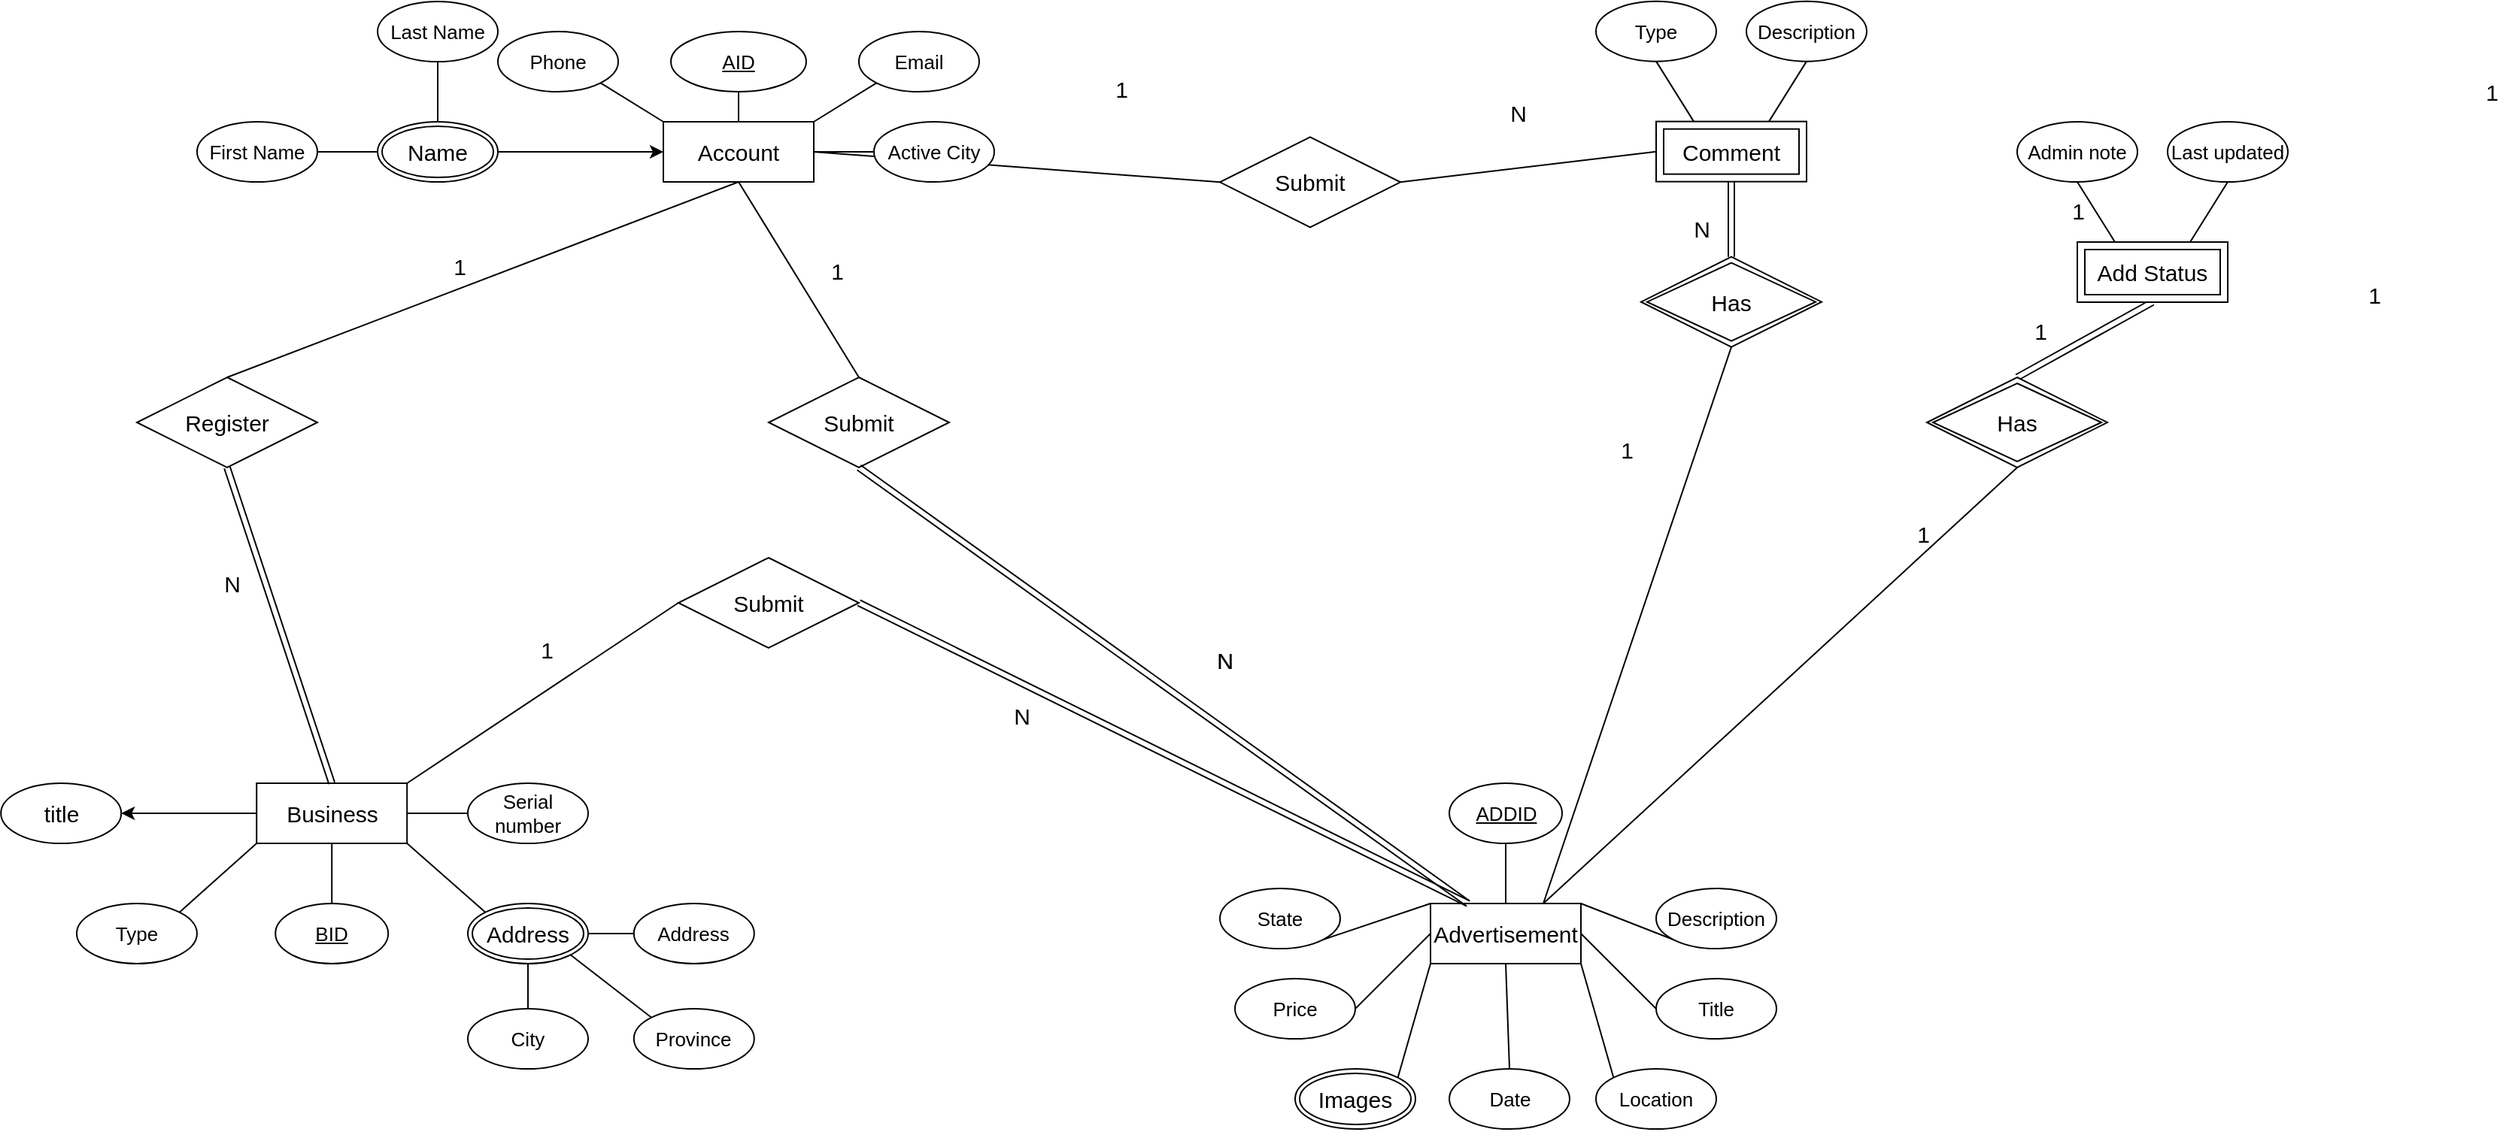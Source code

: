 <mxfile>
    <diagram name="Page-1" id="o4I8aAuYKcVSfHjXD2rl">
        <mxGraphModel dx="2834" dy="816" grid="1" gridSize="10" guides="1" tooltips="1" connect="1" arrows="1" fold="1" page="1" pageScale="1" pageWidth="1600" pageHeight="900" math="0" shadow="0">
            <root>
                <mxCell id="0"/>
                <mxCell id="1" parent="0"/>
                <mxCell id="161" style="edgeStyle=none;shape=connector;rounded=0;html=1;exitX=1;exitY=0.5;exitDx=0;exitDy=0;entryX=0;entryY=0.5;entryDx=0;entryDy=0;labelBackgroundColor=default;strokeColor=default;fontFamily=Helvetica;fontSize=15;fontColor=default;endArrow=none;" edge="1" parent="1" source="4" target="152">
                    <mxGeometry relative="1" as="geometry"/>
                </mxCell>
                <mxCell id="4" value="Account" style="whiteSpace=wrap;html=1;align=center;fontSize=15;" parent="1" vertex="1">
                    <mxGeometry x="270" y="120" width="100" height="40" as="geometry"/>
                </mxCell>
                <mxCell id="20" style="edgeStyle=none;shape=connector;rounded=0;html=1;exitX=0;exitY=1;exitDx=0;exitDy=0;entryX=1;entryY=0;entryDx=0;entryDy=0;labelBackgroundColor=default;strokeColor=default;fontFamily=Helvetica;fontSize=13;fontColor=default;endArrow=none;" parent="1" source="9" target="4" edge="1">
                    <mxGeometry relative="1" as="geometry"/>
                </mxCell>
                <mxCell id="9" value="Email" style="ellipse;whiteSpace=wrap;html=1;align=center;fontSize=13;" parent="1" vertex="1">
                    <mxGeometry x="399.98" y="60" width="80" height="40" as="geometry"/>
                </mxCell>
                <mxCell id="18" style="edgeStyle=none;shape=connector;rounded=0;html=1;exitX=1;exitY=1;exitDx=0;exitDy=0;entryX=0;entryY=0;entryDx=0;entryDy=0;labelBackgroundColor=default;strokeColor=default;fontFamily=Helvetica;fontSize=13;fontColor=default;endArrow=none;" parent="1" source="11" target="4" edge="1">
                    <mxGeometry relative="1" as="geometry"/>
                </mxCell>
                <mxCell id="11" value="Phone" style="ellipse;whiteSpace=wrap;html=1;align=center;fontSize=13;" parent="1" vertex="1">
                    <mxGeometry x="160" y="60" width="80" height="40" as="geometry"/>
                </mxCell>
                <mxCell id="19" style="edgeStyle=none;shape=connector;rounded=0;html=1;exitX=0.5;exitY=1;exitDx=0;exitDy=0;entryX=0.5;entryY=0;entryDx=0;entryDy=0;labelBackgroundColor=default;strokeColor=default;fontFamily=Helvetica;fontSize=13;fontColor=default;endArrow=none;" parent="1" source="12" target="4" edge="1">
                    <mxGeometry relative="1" as="geometry"/>
                </mxCell>
                <mxCell id="12" value="AID" style="ellipse;whiteSpace=wrap;html=1;align=center;fontStyle=4;fontSize=13;" parent="1" vertex="1">
                    <mxGeometry x="275" y="60" width="90" height="40" as="geometry"/>
                </mxCell>
                <mxCell id="14" value="Active City" style="ellipse;whiteSpace=wrap;html=1;align=center;fontSize=13;" parent="1" vertex="1">
                    <mxGeometry x="410" y="120" width="80" height="40" as="geometry"/>
                </mxCell>
                <mxCell id="17" value="" style="endArrow=none;html=1;rounded=0;fontSize=13;exitX=0;exitY=0.5;exitDx=0;exitDy=0;" parent="1" source="14" edge="1">
                    <mxGeometry relative="1" as="geometry">
                        <mxPoint x="330" y="300" as="sourcePoint"/>
                        <mxPoint x="370" y="140" as="targetPoint"/>
                    </mxGeometry>
                </mxCell>
                <mxCell id="21" value="Advertisement" style="whiteSpace=wrap;html=1;align=center;fontSize=15;" parent="1" vertex="1">
                    <mxGeometry x="780" y="640" width="100" height="40" as="geometry"/>
                </mxCell>
                <mxCell id="22" style="edgeStyle=none;shape=connector;rounded=0;html=1;exitX=0;exitY=0.5;exitDx=0;exitDy=0;entryX=1;entryY=0.5;entryDx=0;entryDy=0;labelBackgroundColor=default;strokeColor=default;fontFamily=Helvetica;fontSize=13;fontColor=default;endArrow=none;" parent="1" source="23" target="21" edge="1">
                    <mxGeometry relative="1" as="geometry"/>
                </mxCell>
                <mxCell id="23" value="Title" style="ellipse;whiteSpace=wrap;html=1;align=center;fontSize=13;" parent="1" vertex="1">
                    <mxGeometry x="930" y="690" width="80" height="40" as="geometry"/>
                </mxCell>
                <mxCell id="24" style="edgeStyle=none;shape=connector;rounded=0;html=1;exitX=1;exitY=1;exitDx=0;exitDy=0;entryX=0;entryY=0;entryDx=0;entryDy=0;labelBackgroundColor=default;strokeColor=default;fontFamily=Helvetica;fontSize=13;fontColor=default;endArrow=none;" parent="1" source="25" target="21" edge="1">
                    <mxGeometry relative="1" as="geometry"/>
                </mxCell>
                <mxCell id="25" value="State" style="ellipse;whiteSpace=wrap;html=1;align=center;fontSize=13;" parent="1" vertex="1">
                    <mxGeometry x="640" y="630" width="80" height="40" as="geometry"/>
                </mxCell>
                <mxCell id="26" style="edgeStyle=none;shape=connector;rounded=0;html=1;exitX=0.5;exitY=1;exitDx=0;exitDy=0;entryX=0.5;entryY=0;entryDx=0;entryDy=0;labelBackgroundColor=default;strokeColor=default;fontFamily=Helvetica;fontSize=13;fontColor=default;endArrow=none;" parent="1" source="27" target="21" edge="1">
                    <mxGeometry relative="1" as="geometry"/>
                </mxCell>
                <mxCell id="27" value="ADDID" style="ellipse;whiteSpace=wrap;html=1;align=center;fontStyle=4;fontSize=13;" parent="1" vertex="1">
                    <mxGeometry x="792.5" y="560" width="75" height="40" as="geometry"/>
                </mxCell>
                <mxCell id="28" value="Price" style="ellipse;whiteSpace=wrap;html=1;align=center;fontSize=13;" parent="1" vertex="1">
                    <mxGeometry x="650" y="690" width="80" height="40" as="geometry"/>
                </mxCell>
                <mxCell id="29" value="" style="endArrow=none;html=1;rounded=0;fontSize=13;exitX=1;exitY=0.5;exitDx=0;exitDy=0;entryX=0;entryY=0.5;entryDx=0;entryDy=0;" parent="1" source="28" target="21" edge="1">
                    <mxGeometry relative="1" as="geometry">
                        <mxPoint x="730" y="660" as="sourcePoint"/>
                        <mxPoint x="1000" y="820" as="targetPoint"/>
                    </mxGeometry>
                </mxCell>
                <mxCell id="31" style="edgeStyle=none;shape=connector;rounded=0;html=1;exitX=0;exitY=1;exitDx=0;exitDy=0;entryX=1;entryY=0;entryDx=0;entryDy=0;labelBackgroundColor=default;strokeColor=default;fontFamily=Helvetica;fontSize=13;fontColor=default;endArrow=none;" parent="1" source="30" target="21" edge="1">
                    <mxGeometry relative="1" as="geometry"/>
                </mxCell>
                <mxCell id="30" value="Description" style="ellipse;whiteSpace=wrap;html=1;align=center;fontFamily=Helvetica;fontSize=13;fontColor=default;" parent="1" vertex="1">
                    <mxGeometry x="930" y="630" width="80" height="40" as="geometry"/>
                </mxCell>
                <mxCell id="36" style="edgeStyle=none;shape=connector;rounded=0;html=1;exitX=0;exitY=0;exitDx=0;exitDy=0;entryX=1;entryY=1;entryDx=0;entryDy=0;labelBackgroundColor=default;strokeColor=default;fontFamily=Helvetica;fontSize=13;fontColor=default;endArrow=none;" parent="1" source="33" target="21" edge="1">
                    <mxGeometry relative="1" as="geometry"/>
                </mxCell>
                <mxCell id="33" value="Location" style="ellipse;whiteSpace=wrap;html=1;align=center;fontSize=13;" parent="1" vertex="1">
                    <mxGeometry x="890" y="750" width="80" height="40" as="geometry"/>
                </mxCell>
                <mxCell id="35" style="edgeStyle=none;shape=connector;rounded=0;html=1;exitX=0.5;exitY=0;exitDx=0;exitDy=0;entryX=0.5;entryY=1;entryDx=0;entryDy=0;labelBackgroundColor=default;strokeColor=default;fontFamily=Helvetica;fontSize=13;fontColor=default;endArrow=none;" parent="1" source="34" target="21" edge="1">
                    <mxGeometry relative="1" as="geometry"/>
                </mxCell>
                <mxCell id="34" value="Date" style="ellipse;whiteSpace=wrap;html=1;align=center;fontFamily=Helvetica;fontSize=13;fontColor=default;" parent="1" vertex="1">
                    <mxGeometry x="792.5" y="750" width="80" height="40" as="geometry"/>
                </mxCell>
                <mxCell id="136" value="" style="edgeStyle=none;shape=connector;rounded=0;html=1;labelBackgroundColor=default;strokeColor=default;fontFamily=Helvetica;fontSize=15;fontColor=default;endArrow=none;" parent="1" source="37" target="47" edge="1">
                    <mxGeometry relative="1" as="geometry"/>
                </mxCell>
                <mxCell id="143" style="edgeStyle=none;shape=connector;rounded=0;html=1;exitX=1;exitY=0;exitDx=0;exitDy=0;entryX=0;entryY=0.5;entryDx=0;entryDy=0;labelBackgroundColor=default;strokeColor=default;fontFamily=Helvetica;fontSize=15;fontColor=default;endArrow=none;" parent="1" source="37" target="141" edge="1">
                    <mxGeometry relative="1" as="geometry"/>
                </mxCell>
                <mxCell id="150" value="" style="edgeStyle=none;html=1;" edge="1" parent="1" source="37" target="149">
                    <mxGeometry relative="1" as="geometry"/>
                </mxCell>
                <mxCell id="37" value="Business" style="whiteSpace=wrap;html=1;align=center;fontSize=15;" parent="1" vertex="1">
                    <mxGeometry x="-0.4" y="560" width="100" height="40" as="geometry"/>
                </mxCell>
                <mxCell id="138" value="" style="edgeStyle=none;shape=connector;rounded=0;html=1;labelBackgroundColor=default;strokeColor=default;fontFamily=Helvetica;fontSize=15;fontColor=default;endArrow=none;" parent="1" source="39" target="132" edge="1">
                    <mxGeometry relative="1" as="geometry"/>
                </mxCell>
                <mxCell id="139" value="" style="edgeStyle=none;shape=connector;rounded=0;html=1;labelBackgroundColor=default;strokeColor=default;fontFamily=Helvetica;fontSize=15;fontColor=default;endArrow=none;" parent="1" source="39" target="133" edge="1">
                    <mxGeometry relative="1" as="geometry"/>
                </mxCell>
                <mxCell id="151" style="edgeStyle=none;html=1;exitX=1;exitY=0.5;exitDx=0;exitDy=0;entryX=0;entryY=0.5;entryDx=0;entryDy=0;" edge="1" parent="1" source="39" target="4">
                    <mxGeometry relative="1" as="geometry"/>
                </mxCell>
                <mxCell id="39" value="Name" style="ellipse;shape=doubleEllipse;margin=3;whiteSpace=wrap;html=1;align=center;fontFamily=Helvetica;fontSize=15;fontColor=default;" parent="1" vertex="1">
                    <mxGeometry x="80.0" y="120" width="80" height="40" as="geometry"/>
                </mxCell>
                <mxCell id="135" style="edgeStyle=none;shape=connector;rounded=0;html=1;exitX=1;exitY=0;exitDx=0;exitDy=0;entryX=0;entryY=1;entryDx=0;entryDy=0;labelBackgroundColor=default;strokeColor=default;fontFamily=Helvetica;fontSize=15;fontColor=default;endArrow=none;" parent="1" source="41" target="37" edge="1">
                    <mxGeometry relative="1" as="geometry"/>
                </mxCell>
                <mxCell id="41" value="Type" style="ellipse;whiteSpace=wrap;html=1;align=center;fontSize=13;" parent="1" vertex="1">
                    <mxGeometry x="-120.0" y="640" width="80" height="40" as="geometry"/>
                </mxCell>
                <mxCell id="134" value="" style="edgeStyle=none;shape=connector;rounded=0;html=1;labelBackgroundColor=default;strokeColor=default;fontFamily=Helvetica;fontSize=15;fontColor=default;endArrow=none;" parent="1" source="43" target="37" edge="1">
                    <mxGeometry relative="1" as="geometry"/>
                </mxCell>
                <mxCell id="43" value="BID" style="ellipse;whiteSpace=wrap;html=1;align=center;fontStyle=4;fontSize=13;" parent="1" vertex="1">
                    <mxGeometry x="12.1" y="640" width="75" height="40" as="geometry"/>
                </mxCell>
                <mxCell id="47" value="Serial number" style="ellipse;whiteSpace=wrap;html=1;align=center;fontFamily=Helvetica;fontSize=13;fontColor=default;" parent="1" vertex="1">
                    <mxGeometry x="140.0" y="560" width="80" height="40" as="geometry"/>
                </mxCell>
                <mxCell id="48" style="edgeStyle=none;shape=connector;rounded=0;html=1;exitX=0;exitY=0;exitDx=0;exitDy=0;entryX=1;entryY=1;entryDx=0;entryDy=0;labelBackgroundColor=default;strokeColor=default;fontFamily=Helvetica;fontSize=13;fontColor=default;endArrow=none;" parent="1" source="49" target="37" edge="1">
                    <mxGeometry relative="1" as="geometry"/>
                </mxCell>
                <mxCell id="49" value="Address" style="ellipse;shape=doubleEllipse;margin=3;whiteSpace=wrap;html=1;align=center;fontFamily=Helvetica;fontSize=15;fontColor=default;" parent="1" vertex="1">
                    <mxGeometry x="140.0" y="640" width="80" height="40" as="geometry"/>
                </mxCell>
                <mxCell id="113" style="edgeStyle=none;shape=link;rounded=0;html=1;exitX=0.5;exitY=1;exitDx=0;exitDy=0;entryX=0.5;entryY=0;entryDx=0;entryDy=0;labelBackgroundColor=default;strokeColor=default;fontFamily=Helvetica;fontSize=15;fontColor=default;endArrow=none;" parent="1" source="57" target="100" edge="1">
                    <mxGeometry relative="1" as="geometry"/>
                </mxCell>
                <mxCell id="57" value="&lt;font style=&quot;font-size: 15px;&quot;&gt;Add Status&lt;/font&gt;" style="shape=ext;margin=3;double=1;whiteSpace=wrap;html=1;align=center;fontFamily=Helvetica;fontSize=13;fontColor=default;" parent="1" vertex="1">
                    <mxGeometry x="1210" y="200" width="100" height="40" as="geometry"/>
                </mxCell>
                <mxCell id="106" style="edgeStyle=none;shape=connector;rounded=0;html=1;exitX=0.5;exitY=1;exitDx=0;exitDy=0;entryX=0.25;entryY=0;entryDx=0;entryDy=0;labelBackgroundColor=default;strokeColor=default;fontFamily=Helvetica;fontSize=15;fontColor=default;endArrow=none;" parent="1" source="61" target="57" edge="1">
                    <mxGeometry relative="1" as="geometry"/>
                </mxCell>
                <mxCell id="61" value="Admin note" style="ellipse;whiteSpace=wrap;html=1;align=center;fontSize=13;" parent="1" vertex="1">
                    <mxGeometry x="1170" y="120" width="80" height="40" as="geometry"/>
                </mxCell>
                <mxCell id="107" style="edgeStyle=none;shape=connector;rounded=0;html=1;exitX=0.5;exitY=1;exitDx=0;exitDy=0;entryX=0.75;entryY=0;entryDx=0;entryDy=0;labelBackgroundColor=default;strokeColor=default;fontFamily=Helvetica;fontSize=15;fontColor=default;endArrow=none;" parent="1" source="65" target="57" edge="1">
                    <mxGeometry relative="1" as="geometry"/>
                </mxCell>
                <mxCell id="65" value="Last updated" style="ellipse;whiteSpace=wrap;html=1;align=center;fontFamily=Helvetica;fontSize=13;fontColor=default;" parent="1" vertex="1">
                    <mxGeometry x="1270" y="120" width="80" height="40" as="geometry"/>
                </mxCell>
                <mxCell id="112" style="edgeStyle=none;shape=link;rounded=0;html=1;exitX=0.5;exitY=1;exitDx=0;exitDy=0;labelBackgroundColor=default;strokeColor=default;fontFamily=Helvetica;fontSize=15;fontColor=default;endArrow=none;" parent="1" source="69" target="99" edge="1">
                    <mxGeometry relative="1" as="geometry"/>
                </mxCell>
                <mxCell id="69" value="&lt;font style=&quot;font-size: 15px;&quot;&gt;Comment&lt;/font&gt;" style="shape=ext;margin=3;double=1;whiteSpace=wrap;html=1;align=center;fontFamily=Helvetica;fontSize=13;fontColor=default;" parent="1" vertex="1">
                    <mxGeometry x="930" y="119.82" width="100" height="40" as="geometry"/>
                </mxCell>
                <mxCell id="110" style="edgeStyle=none;shape=connector;rounded=0;html=1;exitX=0.5;exitY=1;exitDx=0;exitDy=0;entryX=0.25;entryY=0;entryDx=0;entryDy=0;labelBackgroundColor=default;strokeColor=default;fontFamily=Helvetica;fontSize=15;fontColor=default;endArrow=none;" parent="1" source="71" target="69" edge="1">
                    <mxGeometry relative="1" as="geometry"/>
                </mxCell>
                <mxCell id="71" value="Type" style="ellipse;whiteSpace=wrap;html=1;align=center;fontSize=13;" parent="1" vertex="1">
                    <mxGeometry x="890" y="39.82" width="80" height="40" as="geometry"/>
                </mxCell>
                <mxCell id="109" style="edgeStyle=none;shape=connector;rounded=0;html=1;exitX=0.5;exitY=1;exitDx=0;exitDy=0;entryX=0.75;entryY=0;entryDx=0;entryDy=0;labelBackgroundColor=default;strokeColor=default;fontFamily=Helvetica;fontSize=15;fontColor=default;endArrow=none;" parent="1" source="75" target="69" edge="1">
                    <mxGeometry relative="1" as="geometry"/>
                </mxCell>
                <mxCell id="75" value="Description" style="ellipse;whiteSpace=wrap;html=1;align=center;fontFamily=Helvetica;fontSize=13;fontColor=default;" parent="1" vertex="1">
                    <mxGeometry x="990" y="39.82" width="80" height="40" as="geometry"/>
                </mxCell>
                <mxCell id="79" style="edgeStyle=none;shape=connector;rounded=0;html=1;exitX=1;exitY=0;exitDx=0;exitDy=0;entryX=0;entryY=1;entryDx=0;entryDy=0;labelBackgroundColor=default;strokeColor=default;fontFamily=Helvetica;fontSize=15;fontColor=default;endArrow=none;" parent="1" source="77" target="21" edge="1">
                    <mxGeometry relative="1" as="geometry"/>
                </mxCell>
                <mxCell id="77" value="Images" style="ellipse;shape=doubleEllipse;margin=3;whiteSpace=wrap;html=1;align=center;fontFamily=Helvetica;fontSize=15;fontColor=default;" parent="1" vertex="1">
                    <mxGeometry x="690" y="750" width="80" height="40" as="geometry"/>
                </mxCell>
                <mxCell id="80" value="Submit" style="shape=rhombus;perimeter=rhombusPerimeter;whiteSpace=wrap;html=1;align=center;fontFamily=Helvetica;fontSize=15;fontColor=default;" parent="1" vertex="1">
                    <mxGeometry x="340" y="290" width="120" height="60" as="geometry"/>
                </mxCell>
                <mxCell id="87" value="" style="endArrow=none;html=1;rounded=0;labelBackgroundColor=default;strokeColor=default;fontFamily=Helvetica;fontSize=15;fontColor=default;shape=connector;entryX=0.5;entryY=1;entryDx=0;entryDy=0;exitX=0.5;exitY=0;exitDx=0;exitDy=0;" parent="1" source="80" target="4" edge="1">
                    <mxGeometry relative="1" as="geometry">
                        <mxPoint x="570" y="290" as="sourcePoint"/>
                        <mxPoint x="730" y="290" as="targetPoint"/>
                    </mxGeometry>
                </mxCell>
                <mxCell id="88" value="1" style="resizable=0;html=1;align=right;verticalAlign=bottom;fontFamily=Helvetica;fontSize=15;fontColor=default;" parent="87" connectable="0" vertex="1">
                    <mxGeometry x="1" relative="1" as="geometry">
                        <mxPoint x="70" y="70" as="offset"/>
                    </mxGeometry>
                </mxCell>
                <mxCell id="91" value="" style="shape=link;html=1;rounded=0;labelBackgroundColor=default;strokeColor=default;fontFamily=Helvetica;fontSize=15;fontColor=default;endArrow=none;exitX=0.5;exitY=1;exitDx=0;exitDy=0;entryX=0.25;entryY=0;entryDx=0;entryDy=0;" parent="1" source="80" target="21" edge="1">
                    <mxGeometry relative="1" as="geometry">
                        <mxPoint x="570" y="290" as="sourcePoint"/>
                        <mxPoint x="810" y="640" as="targetPoint"/>
                    </mxGeometry>
                </mxCell>
                <mxCell id="92" value="N" style="resizable=0;html=1;align=right;verticalAlign=bottom;fontFamily=Helvetica;fontSize=15;fontColor=default;" parent="91" connectable="0" vertex="1">
                    <mxGeometry x="1" relative="1" as="geometry">
                        <mxPoint x="-155" y="-150" as="offset"/>
                    </mxGeometry>
                </mxCell>
                <mxCell id="93" value="Register" style="shape=rhombus;perimeter=rhombusPerimeter;whiteSpace=wrap;html=1;align=center;fontFamily=Helvetica;fontSize=15;fontColor=default;" parent="1" vertex="1">
                    <mxGeometry x="-80" y="290" width="120" height="60" as="geometry"/>
                </mxCell>
                <mxCell id="94" value="" style="endArrow=none;html=1;rounded=0;labelBackgroundColor=default;strokeColor=default;fontFamily=Helvetica;fontSize=15;fontColor=default;shape=connector;exitX=0.5;exitY=0;exitDx=0;exitDy=0;entryX=0.5;entryY=1;entryDx=0;entryDy=0;" parent="1" source="93" target="4" edge="1">
                    <mxGeometry relative="1" as="geometry">
                        <mxPoint x="480" y="310" as="sourcePoint"/>
                        <mxPoint x="370" y="160" as="targetPoint"/>
                    </mxGeometry>
                </mxCell>
                <mxCell id="96" value="1" style="resizable=0;html=1;align=right;verticalAlign=bottom;fontFamily=Helvetica;fontSize=15;fontColor=default;" parent="1" connectable="0" vertex="1">
                    <mxGeometry x="100.4" y="129.818" as="geometry">
                        <mxPoint x="39" y="98" as="offset"/>
                    </mxGeometry>
                </mxCell>
                <mxCell id="97" value="" style="shape=link;html=1;rounded=0;labelBackgroundColor=default;strokeColor=default;fontFamily=Helvetica;fontSize=15;fontColor=default;endArrow=none;exitX=0.5;exitY=1;exitDx=0;exitDy=0;entryX=0.5;entryY=0;entryDx=0;entryDy=0;" parent="1" source="93" target="37" edge="1">
                    <mxGeometry relative="1" as="geometry">
                        <mxPoint x="590" y="369.5" as="sourcePoint"/>
                        <mxPoint x="50" y="560" as="targetPoint"/>
                    </mxGeometry>
                </mxCell>
                <mxCell id="98" value="N" style="resizable=0;html=1;align=right;verticalAlign=bottom;fontFamily=Helvetica;fontSize=15;fontColor=default;" parent="97" connectable="0" vertex="1">
                    <mxGeometry x="1" relative="1" as="geometry">
                        <mxPoint x="-60" y="-121" as="offset"/>
                    </mxGeometry>
                </mxCell>
                <mxCell id="131" style="edgeStyle=none;shape=connector;rounded=0;html=1;exitX=0.5;exitY=1;exitDx=0;exitDy=0;labelBackgroundColor=default;strokeColor=default;fontFamily=Helvetica;fontSize=15;fontColor=default;endArrow=none;entryX=0.75;entryY=0;entryDx=0;entryDy=0;" parent="1" source="99" target="21" edge="1">
                    <mxGeometry relative="1" as="geometry">
                        <mxPoint x="850" y="460" as="targetPoint"/>
                    </mxGeometry>
                </mxCell>
                <mxCell id="99" value="Has" style="shape=rhombus;double=1;perimeter=rhombusPerimeter;whiteSpace=wrap;html=1;align=center;fontFamily=Helvetica;fontSize=15;fontColor=default;" parent="1" vertex="1">
                    <mxGeometry x="920" y="209.82" width="120" height="60" as="geometry"/>
                </mxCell>
                <mxCell id="115" style="edgeStyle=none;shape=connector;rounded=0;html=1;exitX=0.5;exitY=1;exitDx=0;exitDy=0;entryX=0.75;entryY=0;entryDx=0;entryDy=0;labelBackgroundColor=default;strokeColor=default;fontFamily=Helvetica;fontSize=15;fontColor=default;endArrow=none;" parent="1" source="100" target="21" edge="1">
                    <mxGeometry relative="1" as="geometry"/>
                </mxCell>
                <mxCell id="100" value="Has" style="shape=rhombus;double=1;perimeter=rhombusPerimeter;whiteSpace=wrap;html=1;align=center;fontFamily=Helvetica;fontSize=15;fontColor=default;" parent="1" vertex="1">
                    <mxGeometry x="1110" y="290" width="120" height="60" as="geometry"/>
                </mxCell>
                <mxCell id="117" value="1" style="resizable=0;html=1;align=right;verticalAlign=bottom;fontFamily=Helvetica;fontSize=15;fontColor=default;" parent="1" connectable="0" vertex="1">
                    <mxGeometry x="549.997" y="279.998" as="geometry">
                        <mxPoint x="366" y="70" as="offset"/>
                    </mxGeometry>
                </mxCell>
                <mxCell id="118" value="1" style="resizable=0;html=1;align=right;verticalAlign=bottom;fontFamily=Helvetica;fontSize=15;fontColor=default;" parent="1" connectable="0" vertex="1">
                    <mxGeometry x="499.997" y="319.998" as="geometry">
                        <mxPoint x="691" y="-49" as="offset"/>
                    </mxGeometry>
                </mxCell>
                <mxCell id="119" value="1" style="resizable=0;html=1;align=right;verticalAlign=bottom;fontFamily=Helvetica;fontSize=15;fontColor=default;" parent="1" connectable="0" vertex="1">
                    <mxGeometry x="519.997" y="349.998" as="geometry">
                        <mxPoint x="593" y="56" as="offset"/>
                    </mxGeometry>
                </mxCell>
                <mxCell id="120" value="N" style="resizable=0;html=1;align=right;verticalAlign=bottom;fontFamily=Helvetica;fontSize=15;fontColor=default;" parent="1" connectable="0" vertex="1">
                    <mxGeometry x="639.997" y="279.998" as="geometry">
                        <mxPoint x="327" y="-77" as="offset"/>
                    </mxGeometry>
                </mxCell>
                <mxCell id="126" style="edgeStyle=none;shape=connector;rounded=0;html=1;exitX=0;exitY=0;exitDx=0;exitDy=0;entryX=1;entryY=1;entryDx=0;entryDy=0;labelBackgroundColor=default;strokeColor=default;fontFamily=Helvetica;fontSize=15;fontColor=default;endArrow=none;" parent="1" source="122" target="49" edge="1">
                    <mxGeometry relative="1" as="geometry"/>
                </mxCell>
                <mxCell id="122" value="Province" style="ellipse;whiteSpace=wrap;html=1;align=center;fontSize=13;" parent="1" vertex="1">
                    <mxGeometry x="250.4" y="710" width="80" height="40" as="geometry"/>
                </mxCell>
                <mxCell id="127" style="edgeStyle=none;shape=connector;rounded=0;html=1;exitX=0.5;exitY=0;exitDx=0;exitDy=0;entryX=0.5;entryY=1;entryDx=0;entryDy=0;labelBackgroundColor=default;strokeColor=default;fontFamily=Helvetica;fontSize=15;fontColor=default;endArrow=none;" parent="1" source="123" target="49" edge="1">
                    <mxGeometry relative="1" as="geometry"/>
                </mxCell>
                <mxCell id="123" value="City" style="ellipse;whiteSpace=wrap;html=1;align=center;fontSize=13;" parent="1" vertex="1">
                    <mxGeometry x="140" y="710" width="80" height="40" as="geometry"/>
                </mxCell>
                <mxCell id="128" style="edgeStyle=none;shape=connector;rounded=0;html=1;exitX=0;exitY=0.5;exitDx=0;exitDy=0;entryX=1;entryY=0.5;entryDx=0;entryDy=0;labelBackgroundColor=default;strokeColor=default;fontFamily=Helvetica;fontSize=15;fontColor=default;endArrow=none;" parent="1" source="124" target="49" edge="1">
                    <mxGeometry relative="1" as="geometry"/>
                </mxCell>
                <mxCell id="124" value="Address" style="ellipse;whiteSpace=wrap;html=1;align=center;fontSize=13;" parent="1" vertex="1">
                    <mxGeometry x="250.4" y="640" width="80" height="40" as="geometry"/>
                </mxCell>
                <mxCell id="132" value="Last Name" style="ellipse;whiteSpace=wrap;html=1;align=center;fontFamily=Helvetica;fontSize=13;fontColor=default;" parent="1" vertex="1">
                    <mxGeometry x="80.0" y="40" width="80" height="40" as="geometry"/>
                </mxCell>
                <mxCell id="133" value="First Name" style="ellipse;whiteSpace=wrap;html=1;align=center;fontFamily=Helvetica;fontSize=13;fontColor=default;" parent="1" vertex="1">
                    <mxGeometry x="-40.0" y="120" width="80" height="40" as="geometry"/>
                </mxCell>
                <mxCell id="141" value="Submit" style="shape=rhombus;perimeter=rhombusPerimeter;whiteSpace=wrap;html=1;align=center;fontFamily=Helvetica;fontSize=15;fontColor=default;" parent="1" vertex="1">
                    <mxGeometry x="279.98" y="410" width="120" height="60" as="geometry"/>
                </mxCell>
                <mxCell id="144" value="" style="shape=link;html=1;rounded=0;labelBackgroundColor=default;strokeColor=default;fontFamily=Helvetica;fontSize=15;fontColor=default;endArrow=none;exitX=1;exitY=0.5;exitDx=0;exitDy=0;entryX=0.25;entryY=0;entryDx=0;entryDy=0;" parent="1" source="141" target="21" edge="1">
                    <mxGeometry relative="1" as="geometry">
                        <mxPoint x="410.0" y="360" as="sourcePoint"/>
                        <mxPoint x="800" y="640" as="targetPoint"/>
                    </mxGeometry>
                </mxCell>
                <mxCell id="145" value="N" style="resizable=0;html=1;align=right;verticalAlign=bottom;fontFamily=Helvetica;fontSize=15;fontColor=default;" parent="144" connectable="0" vertex="1">
                    <mxGeometry x="1" relative="1" as="geometry">
                        <mxPoint x="-155" y="-150" as="offset"/>
                    </mxGeometry>
                </mxCell>
                <mxCell id="146" value="N" style="resizable=0;html=1;align=right;verticalAlign=bottom;fontFamily=Helvetica;fontSize=15;fontColor=default;" parent="1" connectable="0" vertex="1">
                    <mxGeometry x="660.261" y="500.129" as="geometry">
                        <mxPoint x="-146" y="26" as="offset"/>
                    </mxGeometry>
                </mxCell>
                <mxCell id="147" value="1" style="resizable=0;html=1;align=right;verticalAlign=bottom;fontFamily=Helvetica;fontSize=15;fontColor=default;" parent="1" connectable="0" vertex="1">
                    <mxGeometry x="180" y="380" as="geometry">
                        <mxPoint x="17" y="102" as="offset"/>
                    </mxGeometry>
                </mxCell>
                <mxCell id="149" value="title" style="ellipse;whiteSpace=wrap;html=1;fontSize=15;" vertex="1" parent="1">
                    <mxGeometry x="-170.4" y="560" width="80" height="40" as="geometry"/>
                </mxCell>
                <mxCell id="162" style="edgeStyle=none;shape=connector;rounded=0;html=1;exitX=1;exitY=0.5;exitDx=0;exitDy=0;entryX=0;entryY=0.5;entryDx=0;entryDy=0;labelBackgroundColor=default;strokeColor=default;fontFamily=Helvetica;fontSize=15;fontColor=default;endArrow=none;" edge="1" parent="1" source="152" target="69">
                    <mxGeometry relative="1" as="geometry"/>
                </mxCell>
                <mxCell id="152" value="Submit" style="shape=rhombus;perimeter=rhombusPerimeter;whiteSpace=wrap;html=1;align=center;fontFamily=Helvetica;fontSize=15;fontColor=default;" vertex="1" parent="1">
                    <mxGeometry x="640" y="130.18" width="120" height="60" as="geometry"/>
                </mxCell>
                <mxCell id="153" value="1" style="resizable=0;html=1;align=right;verticalAlign=bottom;fontFamily=Helvetica;fontSize=15;fontColor=default;" connectable="0" vertex="1" parent="1">
                    <mxGeometry x="579.998" y="109.998" as="geometry"/>
                </mxCell>
                <mxCell id="155" value="1" style="resizable=0;html=1;align=right;verticalAlign=bottom;fontFamily=Helvetica;fontSize=15;fontColor=default;" connectable="0" vertex="1" parent="1">
                    <mxGeometry x="849.997" y="120.178" as="geometry">
                        <mxPoint x="366" y="70" as="offset"/>
                    </mxGeometry>
                </mxCell>
                <mxCell id="156" value="1" style="resizable=0;html=1;align=right;verticalAlign=bottom;fontFamily=Helvetica;fontSize=15;fontColor=default;" connectable="0" vertex="1" parent="1">
                    <mxGeometry x="799.997" y="160.178" as="geometry">
                        <mxPoint x="691" y="-49" as="offset"/>
                    </mxGeometry>
                </mxCell>
                <mxCell id="157" value="1" style="resizable=0;html=1;align=right;verticalAlign=bottom;fontFamily=Helvetica;fontSize=15;fontColor=default;" connectable="0" vertex="1" parent="1">
                    <mxGeometry x="819.997" y="190.178" as="geometry">
                        <mxPoint x="593" y="56" as="offset"/>
                    </mxGeometry>
                </mxCell>
                <mxCell id="160" value="N" style="resizable=0;html=1;align=right;verticalAlign=bottom;fontFamily=Helvetica;fontSize=15;fontColor=default;" connectable="0" vertex="1" parent="1">
                    <mxGeometry x="990.001" y="99.999" as="geometry">
                        <mxPoint x="-146" y="26" as="offset"/>
                    </mxGeometry>
                </mxCell>
            </root>
        </mxGraphModel>
    </diagram>
</mxfile>